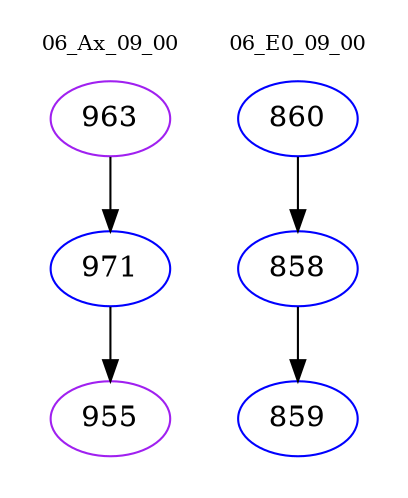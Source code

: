 digraph{
subgraph cluster_0 {
color = white
label = "06_Ax_09_00";
fontsize=10;
T0_963 [label="963", color="purple"]
T0_963 -> T0_971 [color="black"]
T0_971 [label="971", color="blue"]
T0_971 -> T0_955 [color="black"]
T0_955 [label="955", color="purple"]
}
subgraph cluster_1 {
color = white
label = "06_E0_09_00";
fontsize=10;
T1_860 [label="860", color="blue"]
T1_860 -> T1_858 [color="black"]
T1_858 [label="858", color="blue"]
T1_858 -> T1_859 [color="black"]
T1_859 [label="859", color="blue"]
}
}
